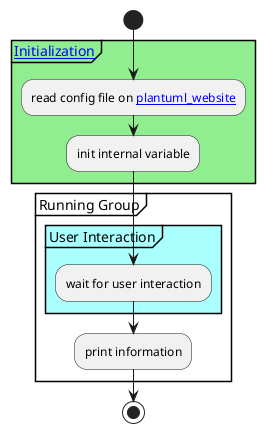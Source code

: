 @startuml
start
partition #lightgreen "[[http://plantuml.com Initialization]]" {
    :read config file on [[http://plantuml.com plantuml_website]];
    :init internal variable;
}
partition Running Group {
    group #AAFFFF User Interaction
        :wait for user interaction;
    end group 
    :print information;
}
stop
@enduml